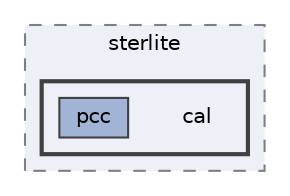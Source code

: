 digraph "repository/pcc-core/src/main/java/com/sterlite/cal"
{
 // LATEX_PDF_SIZE
  bgcolor="transparent";
  edge [fontname=Helvetica,fontsize=10,labelfontname=Helvetica,labelfontsize=10];
  node [fontname=Helvetica,fontsize=10,shape=box,height=0.2,width=0.4];
  compound=true
  subgraph clusterdir_3479b9d9dd44702584623c35b33ac297 {
    graph [ bgcolor="#edf0f7", pencolor="grey50", label="sterlite", fontname=Helvetica,fontsize=10 style="filled,dashed", URL="dir_3479b9d9dd44702584623c35b33ac297.html",tooltip=""]
  subgraph clusterdir_63c100c0ccdfab84e9cf9d7d960d97fe {
    graph [ bgcolor="#edf0f7", pencolor="grey25", label="", fontname=Helvetica,fontsize=10 style="filled,bold", URL="dir_63c100c0ccdfab84e9cf9d7d960d97fe.html",tooltip=""]
    dir_63c100c0ccdfab84e9cf9d7d960d97fe [shape=plaintext, label="cal"];
  dir_bfcb7e0d23f542d8e10e516bad163943 [label="pcc", fillcolor="#a2b4d6", color="grey25", style="filled", URL="dir_bfcb7e0d23f542d8e10e516bad163943.html",tooltip=""];
  }
  }
}
